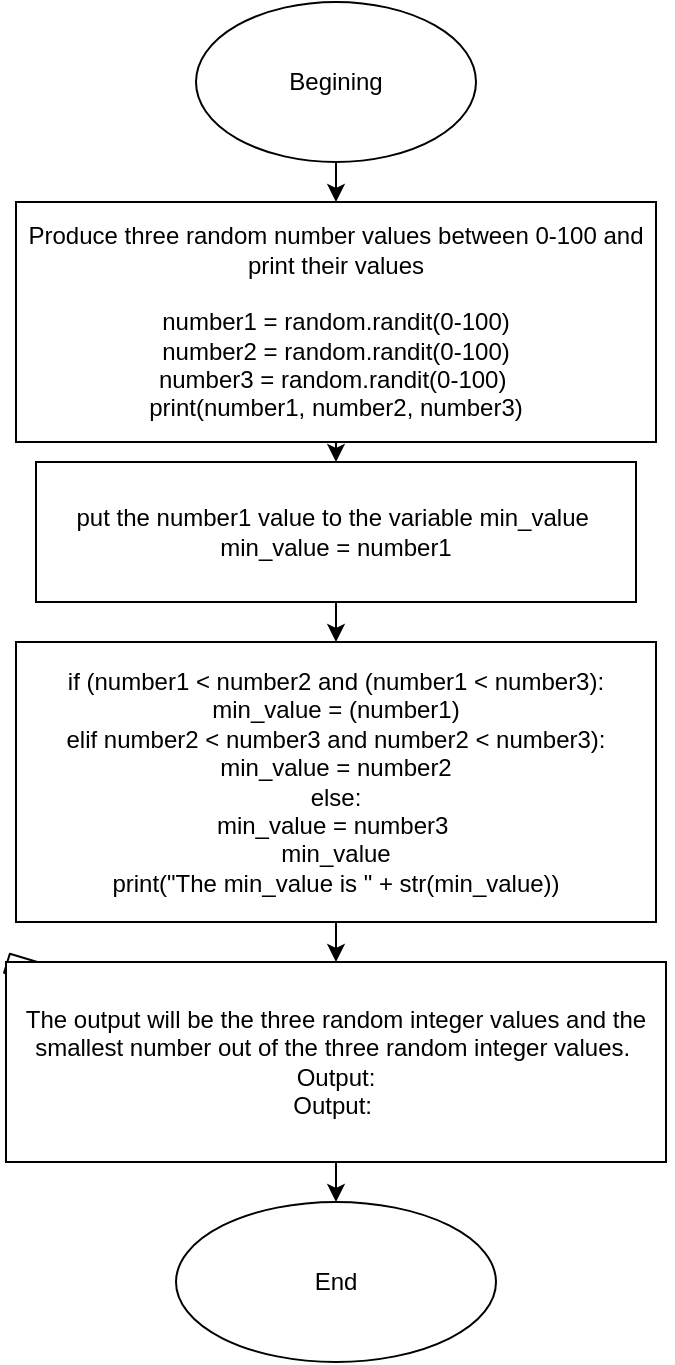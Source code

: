 <mxfile>
    <diagram id="wk-cGdyw_htLobSBpDSU" name="Page-1">
        <mxGraphModel dx="593" dy="427" grid="1" gridSize="10" guides="1" tooltips="1" connect="1" arrows="1" fold="1" page="1" pageScale="1" pageWidth="850" pageHeight="1100" math="0" shadow="0">
            <root>
                <mxCell id="0"/>
                <mxCell id="1" parent="0"/>
                <mxCell id="4" style="edgeStyle=none;html=1;exitX=0.5;exitY=1;exitDx=0;exitDy=0;" edge="1" parent="1" source="2" target="3">
                    <mxGeometry relative="1" as="geometry"/>
                </mxCell>
                <mxCell id="2" value="Begining" style="ellipse;whiteSpace=wrap;html=1;" vertex="1" parent="1">
                    <mxGeometry x="290" y="10" width="140" height="80" as="geometry"/>
                </mxCell>
                <mxCell id="5" style="edgeStyle=none;html=1;exitX=0;exitY=0.5;exitDx=0;exitDy=0;" edge="1" parent="1" source="3">
                    <mxGeometry relative="1" as="geometry">
                        <mxPoint x="250" y="150" as="targetPoint"/>
                    </mxGeometry>
                </mxCell>
                <mxCell id="6" style="edgeStyle=none;html=1;exitX=1;exitY=0.25;exitDx=0;exitDy=0;entryX=1;entryY=1;entryDx=0;entryDy=0;" edge="1" parent="1" source="3" target="3">
                    <mxGeometry relative="1" as="geometry">
                        <mxPoint x="450" y="220" as="targetPoint"/>
                        <Array as="points">
                            <mxPoint x="470" y="200"/>
                        </Array>
                    </mxGeometry>
                </mxCell>
                <mxCell id="8" style="edgeStyle=none;html=1;entryX=0.5;entryY=0;entryDx=0;entryDy=0;" edge="1" parent="1" target="7">
                    <mxGeometry relative="1" as="geometry">
                        <mxPoint x="360" y="210" as="sourcePoint"/>
                    </mxGeometry>
                </mxCell>
                <mxCell id="3" value="Produce three random number values between 0-100 and print their values&lt;br&gt;&lt;br&gt;number1 = random.randit(0-100)&lt;br&gt;number2 = random.randit(0-100)&lt;br&gt;number3 = random.randit(0-100)&amp;nbsp;&lt;br&gt;print(number1, number2, number3)" style="rounded=0;whiteSpace=wrap;html=1;" vertex="1" parent="1">
                    <mxGeometry x="200" y="110" width="320" height="120" as="geometry"/>
                </mxCell>
                <mxCell id="9" style="edgeStyle=none;html=1;exitX=0;exitY=1;exitDx=0;exitDy=0;" edge="1" parent="1" source="7">
                    <mxGeometry relative="1" as="geometry">
                        <mxPoint x="270" y="300" as="targetPoint"/>
                    </mxGeometry>
                </mxCell>
                <mxCell id="18" style="edgeStyle=none;html=1;" edge="1" parent="1" source="7">
                    <mxGeometry relative="1" as="geometry">
                        <mxPoint x="360" y="330" as="targetPoint"/>
                    </mxGeometry>
                </mxCell>
                <mxCell id="7" value="put the number1 value to the variable min_value&amp;nbsp;&lt;br&gt;min_value = number1" style="whiteSpace=wrap;html=1;" vertex="1" parent="1">
                    <mxGeometry x="210" y="240" width="300" height="70" as="geometry"/>
                </mxCell>
                <mxCell id="20" value="" style="edgeStyle=none;html=1;" edge="1" parent="1" source="11" target="14">
                    <mxGeometry relative="1" as="geometry"/>
                </mxCell>
                <mxCell id="11" value="if (number1 &amp;lt; number2 and (number1 &amp;lt; number3):&lt;br&gt;min_value = (number1)&lt;br&gt;elif number2 &amp;lt; number3 and number2 &amp;lt; number3):&lt;br&gt;min_value = number2&lt;br&gt;else:&lt;br&gt;min_value = number3&amp;nbsp;&lt;br&gt;min_value&lt;br&gt;print(&quot;The min_value is &quot; + str(min_value))" style="rounded=0;whiteSpace=wrap;html=1;" vertex="1" parent="1">
                    <mxGeometry x="200" y="330" width="320" height="140" as="geometry"/>
                </mxCell>
                <mxCell id="17" value="End" style="ellipse;whiteSpace=wrap;html=1;" vertex="1" parent="1">
                    <mxGeometry x="280" y="610" width="160" height="80" as="geometry"/>
                </mxCell>
                <mxCell id="23" value="" style="shape=flexArrow;endArrow=none;html=1;" edge="1" parent="1" target="14">
                    <mxGeometry width="50" height="50" relative="1" as="geometry">
                        <mxPoint x="260" y="510" as="sourcePoint"/>
                        <mxPoint x="310" y="460" as="targetPoint"/>
                    </mxGeometry>
                </mxCell>
                <mxCell id="24" value="" style="edgeStyle=none;html=1;" edge="1" parent="1" source="14" target="17">
                    <mxGeometry relative="1" as="geometry"/>
                </mxCell>
                <mxCell id="14" value="The output will be the three random integer values and the smallest number out of the three random integer values.&amp;nbsp;&lt;br&gt;Output:&lt;br&gt;Output:&amp;nbsp;" style="rounded=0;whiteSpace=wrap;html=1;" vertex="1" parent="1">
                    <mxGeometry x="195" y="490" width="330" height="100" as="geometry"/>
                </mxCell>
            </root>
        </mxGraphModel>
    </diagram>
</mxfile>
